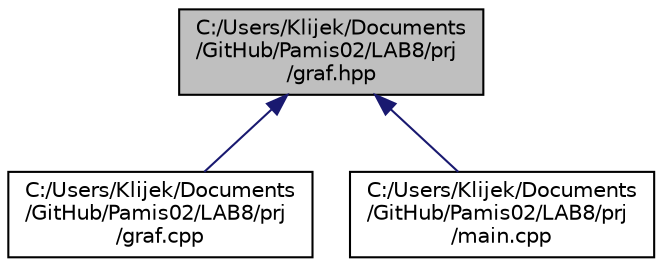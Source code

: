 digraph "C:/Users/Klijek/Documents/GitHub/Pamis02/LAB8/prj/graf.hpp"
{
  edge [fontname="Helvetica",fontsize="10",labelfontname="Helvetica",labelfontsize="10"];
  node [fontname="Helvetica",fontsize="10",shape=record];
  Node1 [label="C:/Users/Klijek/Documents\l/GitHub/Pamis02/LAB8/prj\l/graf.hpp",height=0.2,width=0.4,color="black", fillcolor="grey75", style="filled" fontcolor="black"];
  Node1 -> Node2 [dir="back",color="midnightblue",fontsize="10",style="solid",fontname="Helvetica"];
  Node2 [label="C:/Users/Klijek/Documents\l/GitHub/Pamis02/LAB8/prj\l/graf.cpp",height=0.2,width=0.4,color="black", fillcolor="white", style="filled",URL="$graf_8cpp.html"];
  Node1 -> Node3 [dir="back",color="midnightblue",fontsize="10",style="solid",fontname="Helvetica"];
  Node3 [label="C:/Users/Klijek/Documents\l/GitHub/Pamis02/LAB8/prj\l/main.cpp",height=0.2,width=0.4,color="black", fillcolor="white", style="filled",URL="$main_8cpp.html"];
}
